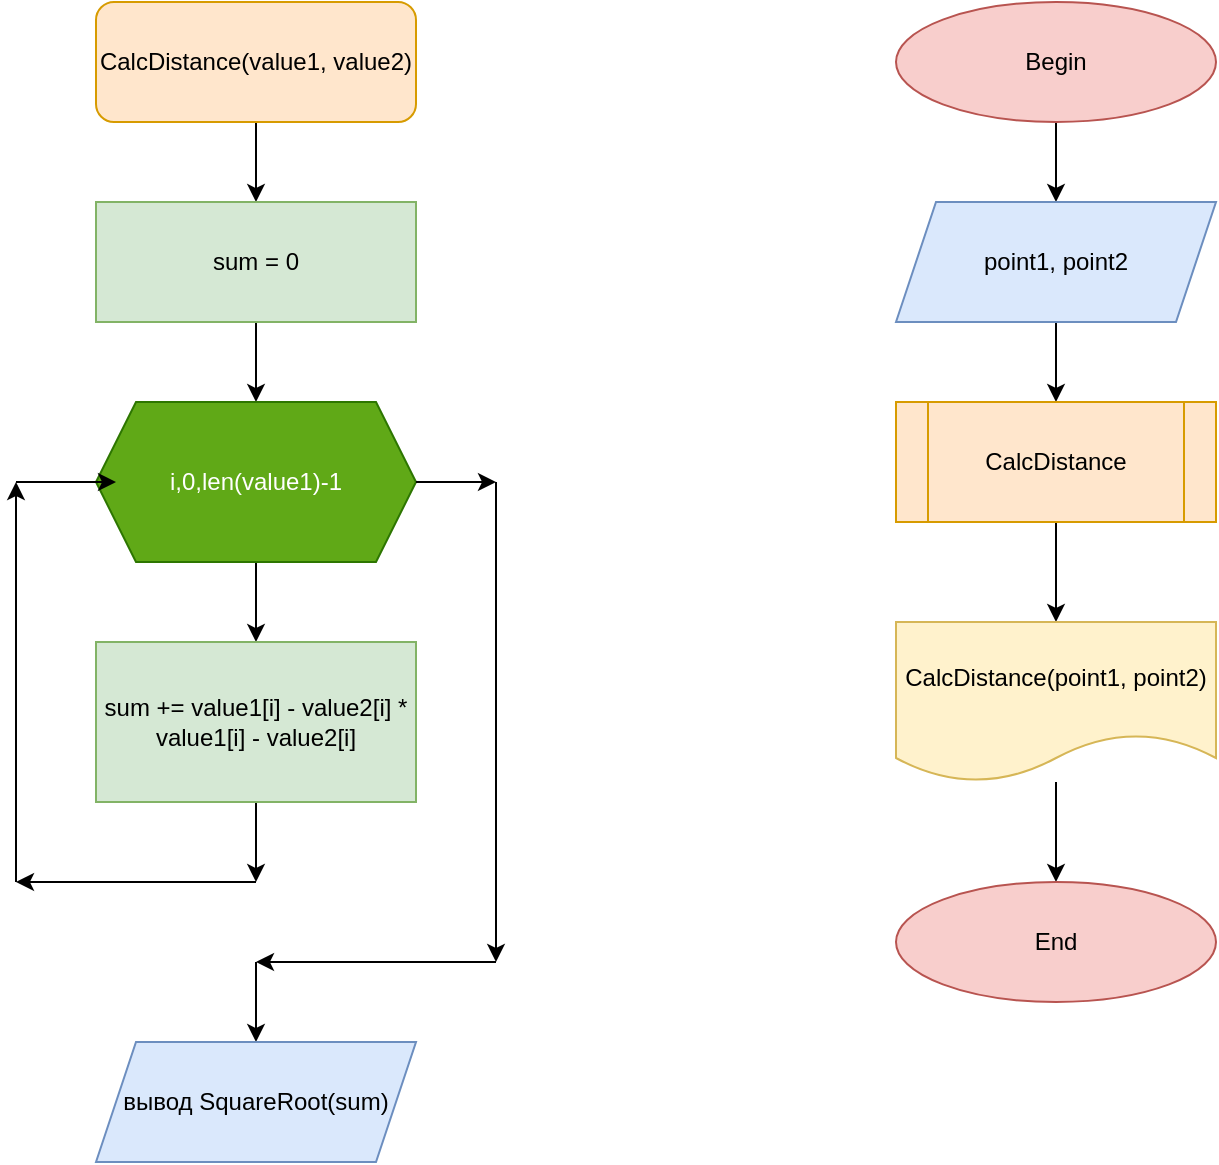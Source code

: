 <mxfile version="17.4.4" type="device"><diagram id="RvYIvo8ud9wThWb5-dbO" name="Page-1"><mxGraphModel dx="1422" dy="765" grid="1" gridSize="10" guides="1" tooltips="1" connect="1" arrows="1" fold="1" page="1" pageScale="1" pageWidth="827" pageHeight="1169" math="0" shadow="0"><root><mxCell id="0"/><mxCell id="1" parent="0"/><mxCell id="N7x_V2jQW7Oq8Gi9EZeP-52" style="edgeStyle=orthogonalEdgeStyle;rounded=0;orthogonalLoop=1;jettySize=auto;html=1;entryX=0.5;entryY=0;entryDx=0;entryDy=0;" parent="1" source="N7x_V2jQW7Oq8Gi9EZeP-1" target="N7x_V2jQW7Oq8Gi9EZeP-4" edge="1"><mxGeometry relative="1" as="geometry"/></mxCell><mxCell id="N7x_V2jQW7Oq8Gi9EZeP-1" value="Begin" style="ellipse;whiteSpace=wrap;html=1;fillColor=#f8cecc;strokeColor=#b85450;" parent="1" vertex="1"><mxGeometry x="520" y="40" width="160" height="60" as="geometry"/></mxCell><mxCell id="N7x_V2jQW7Oq8Gi9EZeP-53" style="edgeStyle=orthogonalEdgeStyle;rounded=0;orthogonalLoop=1;jettySize=auto;html=1;entryX=0.5;entryY=0;entryDx=0;entryDy=0;" parent="1" source="N7x_V2jQW7Oq8Gi9EZeP-4" target="N7x_V2jQW7Oq8Gi9EZeP-6" edge="1"><mxGeometry relative="1" as="geometry"/></mxCell><mxCell id="N7x_V2jQW7Oq8Gi9EZeP-4" value="point1, point2" style="shape=parallelogram;perimeter=parallelogramPerimeter;whiteSpace=wrap;html=1;fixedSize=1;fillColor=#dae8fc;strokeColor=#6c8ebf;" parent="1" vertex="1"><mxGeometry x="520" y="140" width="160" height="60" as="geometry"/></mxCell><mxCell id="N7x_V2jQW7Oq8Gi9EZeP-54" style="edgeStyle=orthogonalEdgeStyle;rounded=0;orthogonalLoop=1;jettySize=auto;html=1;entryX=0.5;entryY=0;entryDx=0;entryDy=0;" parent="1" source="N7x_V2jQW7Oq8Gi9EZeP-6" target="N7x_V2jQW7Oq8Gi9EZeP-39" edge="1"><mxGeometry relative="1" as="geometry"/></mxCell><mxCell id="N7x_V2jQW7Oq8Gi9EZeP-6" value="CalcDistance" style="shape=process;whiteSpace=wrap;html=1;backgroundOutline=1;fillColor=#ffe6cc;strokeColor=#d79b00;" parent="1" vertex="1"><mxGeometry x="520" y="240" width="160" height="60" as="geometry"/></mxCell><mxCell id="N7x_V2jQW7Oq8Gi9EZeP-47" style="edgeStyle=orthogonalEdgeStyle;rounded=0;orthogonalLoop=1;jettySize=auto;html=1;entryX=0.5;entryY=0;entryDx=0;entryDy=0;" parent="1" source="N7x_V2jQW7Oq8Gi9EZeP-14" edge="1"><mxGeometry relative="1" as="geometry"><mxPoint x="200" y="140" as="targetPoint"/></mxGeometry></mxCell><mxCell id="N7x_V2jQW7Oq8Gi9EZeP-14" value="CalcDistance(value1, value2)" style="rounded=1;whiteSpace=wrap;html=1;fillColor=#ffe6cc;strokeColor=#d79b00;" parent="1" vertex="1"><mxGeometry x="120" y="40" width="160" height="60" as="geometry"/></mxCell><mxCell id="N7x_V2jQW7Oq8Gi9EZeP-57" style="edgeStyle=orthogonalEdgeStyle;rounded=0;orthogonalLoop=1;jettySize=auto;html=1;entryX=0.5;entryY=0;entryDx=0;entryDy=0;" parent="1" source="N7x_V2jQW7Oq8Gi9EZeP-39" target="N7x_V2jQW7Oq8Gi9EZeP-56" edge="1"><mxGeometry relative="1" as="geometry"/></mxCell><mxCell id="N7x_V2jQW7Oq8Gi9EZeP-39" value="CalcDistance(point1, point2)" style="shape=document;whiteSpace=wrap;html=1;boundedLbl=1;fillColor=#fff2cc;strokeColor=#d6b656;" parent="1" vertex="1"><mxGeometry x="520" y="350" width="160" height="80" as="geometry"/></mxCell><mxCell id="N7x_V2jQW7Oq8Gi9EZeP-56" value="End" style="ellipse;whiteSpace=wrap;html=1;fillColor=#f8cecc;strokeColor=#b85450;" parent="1" vertex="1"><mxGeometry x="520" y="480" width="160" height="60" as="geometry"/></mxCell><mxCell id="N7x_V2jQW7Oq8Gi9EZeP-62" style="edgeStyle=orthogonalEdgeStyle;rounded=0;orthogonalLoop=1;jettySize=auto;html=1;fontFamily=Helvetica;" parent="1" source="N7x_V2jQW7Oq8Gi9EZeP-61" edge="1"><mxGeometry relative="1" as="geometry"><mxPoint x="200" y="240" as="targetPoint"/></mxGeometry></mxCell><mxCell id="N7x_V2jQW7Oq8Gi9EZeP-61" value="sum = 0" style="rounded=0;whiteSpace=wrap;html=1;fillColor=#d5e8d4;strokeColor=#82b366;" parent="1" vertex="1"><mxGeometry x="120" y="140" width="160" height="60" as="geometry"/></mxCell><mxCell id="N7x_V2jQW7Oq8Gi9EZeP-70" style="edgeStyle=orthogonalEdgeStyle;rounded=0;orthogonalLoop=1;jettySize=auto;html=1;fontFamily=Helvetica;" parent="1" source="N7x_V2jQW7Oq8Gi9EZeP-69" edge="1"><mxGeometry relative="1" as="geometry"><mxPoint x="200" y="360" as="targetPoint"/></mxGeometry></mxCell><mxCell id="N7x_V2jQW7Oq8Gi9EZeP-69" value="i,0,len(value1)-1" style="shape=hexagon;perimeter=hexagonPerimeter2;whiteSpace=wrap;html=1;fixedSize=1;fontFamily=Helvetica;fillColor=#60a917;fontColor=#ffffff;strokeColor=#2D7600;" parent="1" vertex="1"><mxGeometry x="120" y="240" width="160" height="80" as="geometry"/></mxCell><mxCell id="N7x_V2jQW7Oq8Gi9EZeP-72" style="edgeStyle=orthogonalEdgeStyle;rounded=0;orthogonalLoop=1;jettySize=auto;html=1;fontFamily=Helvetica;" parent="1" source="N7x_V2jQW7Oq8Gi9EZeP-71" edge="1"><mxGeometry relative="1" as="geometry"><mxPoint x="200" y="480" as="targetPoint"/></mxGeometry></mxCell><mxCell id="N7x_V2jQW7Oq8Gi9EZeP-71" value="sum += value1[i] - value2[i] * value1[i] - value2[i]" style="rounded=0;whiteSpace=wrap;html=1;fontFamily=Helvetica;fillColor=#d5e8d4;strokeColor=#82b366;" parent="1" vertex="1"><mxGeometry x="120" y="360" width="160" height="80" as="geometry"/></mxCell><mxCell id="N7x_V2jQW7Oq8Gi9EZeP-73" value="" style="endArrow=classic;html=1;rounded=0;fontFamily=Helvetica;" parent="1" edge="1"><mxGeometry width="50" height="50" relative="1" as="geometry"><mxPoint x="200" y="480" as="sourcePoint"/><mxPoint x="80" y="480" as="targetPoint"/></mxGeometry></mxCell><mxCell id="N7x_V2jQW7Oq8Gi9EZeP-74" value="" style="endArrow=classic;html=1;rounded=0;fontFamily=Helvetica;" parent="1" edge="1"><mxGeometry width="50" height="50" relative="1" as="geometry"><mxPoint x="80" y="480" as="sourcePoint"/><mxPoint x="80" y="280" as="targetPoint"/></mxGeometry></mxCell><mxCell id="N7x_V2jQW7Oq8Gi9EZeP-75" value="" style="endArrow=classic;html=1;rounded=0;fontFamily=Helvetica;" parent="1" edge="1"><mxGeometry width="50" height="50" relative="1" as="geometry"><mxPoint x="80" y="280" as="sourcePoint"/><mxPoint x="130" y="280" as="targetPoint"/></mxGeometry></mxCell><mxCell id="N7x_V2jQW7Oq8Gi9EZeP-76" value="" style="endArrow=classic;html=1;rounded=0;fontFamily=Helvetica;exitX=1;exitY=0.5;exitDx=0;exitDy=0;" parent="1" source="N7x_V2jQW7Oq8Gi9EZeP-69" edge="1"><mxGeometry width="50" height="50" relative="1" as="geometry"><mxPoint x="490" y="400" as="sourcePoint"/><mxPoint x="320" y="280" as="targetPoint"/></mxGeometry></mxCell><mxCell id="N7x_V2jQW7Oq8Gi9EZeP-77" value="" style="endArrow=classic;html=1;rounded=0;fontFamily=Helvetica;" parent="1" edge="1"><mxGeometry width="50" height="50" relative="1" as="geometry"><mxPoint x="320" y="280" as="sourcePoint"/><mxPoint x="320" y="520" as="targetPoint"/></mxGeometry></mxCell><mxCell id="N7x_V2jQW7Oq8Gi9EZeP-78" value="" style="endArrow=classic;html=1;rounded=0;fontFamily=Helvetica;" parent="1" edge="1"><mxGeometry width="50" height="50" relative="1" as="geometry"><mxPoint x="320" y="520" as="sourcePoint"/><mxPoint x="200" y="520" as="targetPoint"/></mxGeometry></mxCell><mxCell id="N7x_V2jQW7Oq8Gi9EZeP-79" value="" style="endArrow=classic;html=1;rounded=0;fontFamily=Helvetica;" parent="1" edge="1"><mxGeometry width="50" height="50" relative="1" as="geometry"><mxPoint x="200" y="520" as="sourcePoint"/><mxPoint x="200" y="560" as="targetPoint"/></mxGeometry></mxCell><mxCell id="N7x_V2jQW7Oq8Gi9EZeP-80" value="вывод SquareRoot(sum)" style="shape=parallelogram;perimeter=parallelogramPerimeter;whiteSpace=wrap;html=1;fixedSize=1;fontFamily=Helvetica;fillColor=#dae8fc;strokeColor=#6c8ebf;" parent="1" vertex="1"><mxGeometry x="120" y="560" width="160" height="60" as="geometry"/></mxCell></root></mxGraphModel></diagram></mxfile>